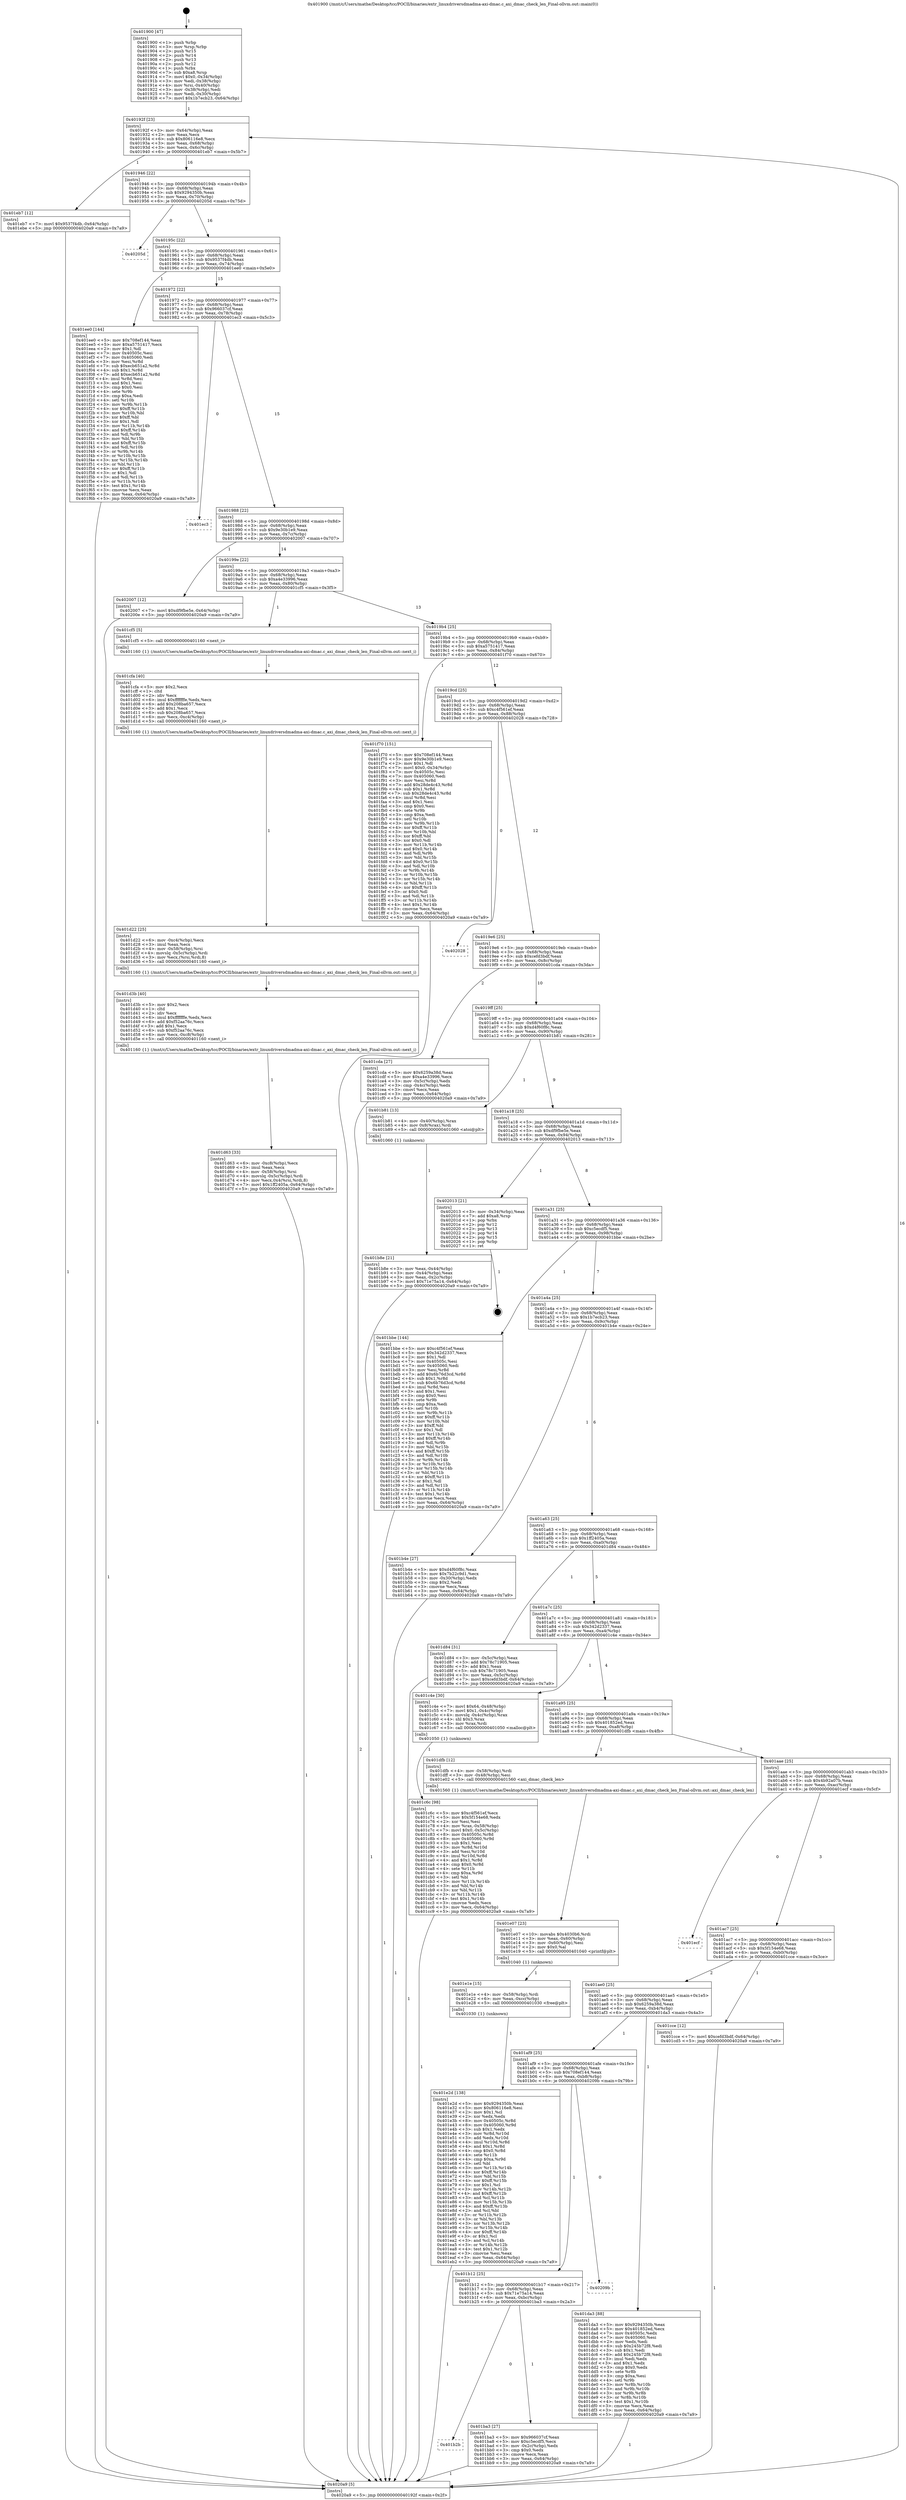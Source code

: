 digraph "0x401900" {
  label = "0x401900 (/mnt/c/Users/mathe/Desktop/tcc/POCII/binaries/extr_linuxdriversdmadma-axi-dmac.c_axi_dmac_check_len_Final-ollvm.out::main(0))"
  labelloc = "t"
  node[shape=record]

  Entry [label="",width=0.3,height=0.3,shape=circle,fillcolor=black,style=filled]
  "0x40192f" [label="{
     0x40192f [23]\l
     | [instrs]\l
     &nbsp;&nbsp;0x40192f \<+3\>: mov -0x64(%rbp),%eax\l
     &nbsp;&nbsp;0x401932 \<+2\>: mov %eax,%ecx\l
     &nbsp;&nbsp;0x401934 \<+6\>: sub $0x806116e8,%ecx\l
     &nbsp;&nbsp;0x40193a \<+3\>: mov %eax,-0x68(%rbp)\l
     &nbsp;&nbsp;0x40193d \<+3\>: mov %ecx,-0x6c(%rbp)\l
     &nbsp;&nbsp;0x401940 \<+6\>: je 0000000000401eb7 \<main+0x5b7\>\l
  }"]
  "0x401eb7" [label="{
     0x401eb7 [12]\l
     | [instrs]\l
     &nbsp;&nbsp;0x401eb7 \<+7\>: movl $0x9537f4db,-0x64(%rbp)\l
     &nbsp;&nbsp;0x401ebe \<+5\>: jmp 00000000004020a9 \<main+0x7a9\>\l
  }"]
  "0x401946" [label="{
     0x401946 [22]\l
     | [instrs]\l
     &nbsp;&nbsp;0x401946 \<+5\>: jmp 000000000040194b \<main+0x4b\>\l
     &nbsp;&nbsp;0x40194b \<+3\>: mov -0x68(%rbp),%eax\l
     &nbsp;&nbsp;0x40194e \<+5\>: sub $0x9294350b,%eax\l
     &nbsp;&nbsp;0x401953 \<+3\>: mov %eax,-0x70(%rbp)\l
     &nbsp;&nbsp;0x401956 \<+6\>: je 000000000040205d \<main+0x75d\>\l
  }"]
  Exit [label="",width=0.3,height=0.3,shape=circle,fillcolor=black,style=filled,peripheries=2]
  "0x40205d" [label="{
     0x40205d\l
  }", style=dashed]
  "0x40195c" [label="{
     0x40195c [22]\l
     | [instrs]\l
     &nbsp;&nbsp;0x40195c \<+5\>: jmp 0000000000401961 \<main+0x61\>\l
     &nbsp;&nbsp;0x401961 \<+3\>: mov -0x68(%rbp),%eax\l
     &nbsp;&nbsp;0x401964 \<+5\>: sub $0x9537f4db,%eax\l
     &nbsp;&nbsp;0x401969 \<+3\>: mov %eax,-0x74(%rbp)\l
     &nbsp;&nbsp;0x40196c \<+6\>: je 0000000000401ee0 \<main+0x5e0\>\l
  }"]
  "0x401e2d" [label="{
     0x401e2d [138]\l
     | [instrs]\l
     &nbsp;&nbsp;0x401e2d \<+5\>: mov $0x9294350b,%eax\l
     &nbsp;&nbsp;0x401e32 \<+5\>: mov $0x806116e8,%esi\l
     &nbsp;&nbsp;0x401e37 \<+2\>: mov $0x1,%cl\l
     &nbsp;&nbsp;0x401e39 \<+2\>: xor %edx,%edx\l
     &nbsp;&nbsp;0x401e3b \<+8\>: mov 0x40505c,%r8d\l
     &nbsp;&nbsp;0x401e43 \<+8\>: mov 0x405060,%r9d\l
     &nbsp;&nbsp;0x401e4b \<+3\>: sub $0x1,%edx\l
     &nbsp;&nbsp;0x401e4e \<+3\>: mov %r8d,%r10d\l
     &nbsp;&nbsp;0x401e51 \<+3\>: add %edx,%r10d\l
     &nbsp;&nbsp;0x401e54 \<+4\>: imul %r10d,%r8d\l
     &nbsp;&nbsp;0x401e58 \<+4\>: and $0x1,%r8d\l
     &nbsp;&nbsp;0x401e5c \<+4\>: cmp $0x0,%r8d\l
     &nbsp;&nbsp;0x401e60 \<+4\>: sete %r11b\l
     &nbsp;&nbsp;0x401e64 \<+4\>: cmp $0xa,%r9d\l
     &nbsp;&nbsp;0x401e68 \<+3\>: setl %bl\l
     &nbsp;&nbsp;0x401e6b \<+3\>: mov %r11b,%r14b\l
     &nbsp;&nbsp;0x401e6e \<+4\>: xor $0xff,%r14b\l
     &nbsp;&nbsp;0x401e72 \<+3\>: mov %bl,%r15b\l
     &nbsp;&nbsp;0x401e75 \<+4\>: xor $0xff,%r15b\l
     &nbsp;&nbsp;0x401e79 \<+3\>: xor $0x1,%cl\l
     &nbsp;&nbsp;0x401e7c \<+3\>: mov %r14b,%r12b\l
     &nbsp;&nbsp;0x401e7f \<+4\>: and $0xff,%r12b\l
     &nbsp;&nbsp;0x401e83 \<+3\>: and %cl,%r11b\l
     &nbsp;&nbsp;0x401e86 \<+3\>: mov %r15b,%r13b\l
     &nbsp;&nbsp;0x401e89 \<+4\>: and $0xff,%r13b\l
     &nbsp;&nbsp;0x401e8d \<+2\>: and %cl,%bl\l
     &nbsp;&nbsp;0x401e8f \<+3\>: or %r11b,%r12b\l
     &nbsp;&nbsp;0x401e92 \<+3\>: or %bl,%r13b\l
     &nbsp;&nbsp;0x401e95 \<+3\>: xor %r13b,%r12b\l
     &nbsp;&nbsp;0x401e98 \<+3\>: or %r15b,%r14b\l
     &nbsp;&nbsp;0x401e9b \<+4\>: xor $0xff,%r14b\l
     &nbsp;&nbsp;0x401e9f \<+3\>: or $0x1,%cl\l
     &nbsp;&nbsp;0x401ea2 \<+3\>: and %cl,%r14b\l
     &nbsp;&nbsp;0x401ea5 \<+3\>: or %r14b,%r12b\l
     &nbsp;&nbsp;0x401ea8 \<+4\>: test $0x1,%r12b\l
     &nbsp;&nbsp;0x401eac \<+3\>: cmovne %esi,%eax\l
     &nbsp;&nbsp;0x401eaf \<+3\>: mov %eax,-0x64(%rbp)\l
     &nbsp;&nbsp;0x401eb2 \<+5\>: jmp 00000000004020a9 \<main+0x7a9\>\l
  }"]
  "0x401ee0" [label="{
     0x401ee0 [144]\l
     | [instrs]\l
     &nbsp;&nbsp;0x401ee0 \<+5\>: mov $0x708ef144,%eax\l
     &nbsp;&nbsp;0x401ee5 \<+5\>: mov $0xa5751417,%ecx\l
     &nbsp;&nbsp;0x401eea \<+2\>: mov $0x1,%dl\l
     &nbsp;&nbsp;0x401eec \<+7\>: mov 0x40505c,%esi\l
     &nbsp;&nbsp;0x401ef3 \<+7\>: mov 0x405060,%edi\l
     &nbsp;&nbsp;0x401efa \<+3\>: mov %esi,%r8d\l
     &nbsp;&nbsp;0x401efd \<+7\>: sub $0xecb651a2,%r8d\l
     &nbsp;&nbsp;0x401f04 \<+4\>: sub $0x1,%r8d\l
     &nbsp;&nbsp;0x401f08 \<+7\>: add $0xecb651a2,%r8d\l
     &nbsp;&nbsp;0x401f0f \<+4\>: imul %r8d,%esi\l
     &nbsp;&nbsp;0x401f13 \<+3\>: and $0x1,%esi\l
     &nbsp;&nbsp;0x401f16 \<+3\>: cmp $0x0,%esi\l
     &nbsp;&nbsp;0x401f19 \<+4\>: sete %r9b\l
     &nbsp;&nbsp;0x401f1d \<+3\>: cmp $0xa,%edi\l
     &nbsp;&nbsp;0x401f20 \<+4\>: setl %r10b\l
     &nbsp;&nbsp;0x401f24 \<+3\>: mov %r9b,%r11b\l
     &nbsp;&nbsp;0x401f27 \<+4\>: xor $0xff,%r11b\l
     &nbsp;&nbsp;0x401f2b \<+3\>: mov %r10b,%bl\l
     &nbsp;&nbsp;0x401f2e \<+3\>: xor $0xff,%bl\l
     &nbsp;&nbsp;0x401f31 \<+3\>: xor $0x1,%dl\l
     &nbsp;&nbsp;0x401f34 \<+3\>: mov %r11b,%r14b\l
     &nbsp;&nbsp;0x401f37 \<+4\>: and $0xff,%r14b\l
     &nbsp;&nbsp;0x401f3b \<+3\>: and %dl,%r9b\l
     &nbsp;&nbsp;0x401f3e \<+3\>: mov %bl,%r15b\l
     &nbsp;&nbsp;0x401f41 \<+4\>: and $0xff,%r15b\l
     &nbsp;&nbsp;0x401f45 \<+3\>: and %dl,%r10b\l
     &nbsp;&nbsp;0x401f48 \<+3\>: or %r9b,%r14b\l
     &nbsp;&nbsp;0x401f4b \<+3\>: or %r10b,%r15b\l
     &nbsp;&nbsp;0x401f4e \<+3\>: xor %r15b,%r14b\l
     &nbsp;&nbsp;0x401f51 \<+3\>: or %bl,%r11b\l
     &nbsp;&nbsp;0x401f54 \<+4\>: xor $0xff,%r11b\l
     &nbsp;&nbsp;0x401f58 \<+3\>: or $0x1,%dl\l
     &nbsp;&nbsp;0x401f5b \<+3\>: and %dl,%r11b\l
     &nbsp;&nbsp;0x401f5e \<+3\>: or %r11b,%r14b\l
     &nbsp;&nbsp;0x401f61 \<+4\>: test $0x1,%r14b\l
     &nbsp;&nbsp;0x401f65 \<+3\>: cmovne %ecx,%eax\l
     &nbsp;&nbsp;0x401f68 \<+3\>: mov %eax,-0x64(%rbp)\l
     &nbsp;&nbsp;0x401f6b \<+5\>: jmp 00000000004020a9 \<main+0x7a9\>\l
  }"]
  "0x401972" [label="{
     0x401972 [22]\l
     | [instrs]\l
     &nbsp;&nbsp;0x401972 \<+5\>: jmp 0000000000401977 \<main+0x77\>\l
     &nbsp;&nbsp;0x401977 \<+3\>: mov -0x68(%rbp),%eax\l
     &nbsp;&nbsp;0x40197a \<+5\>: sub $0x966037cf,%eax\l
     &nbsp;&nbsp;0x40197f \<+3\>: mov %eax,-0x78(%rbp)\l
     &nbsp;&nbsp;0x401982 \<+6\>: je 0000000000401ec3 \<main+0x5c3\>\l
  }"]
  "0x401e1e" [label="{
     0x401e1e [15]\l
     | [instrs]\l
     &nbsp;&nbsp;0x401e1e \<+4\>: mov -0x58(%rbp),%rdi\l
     &nbsp;&nbsp;0x401e22 \<+6\>: mov %eax,-0xcc(%rbp)\l
     &nbsp;&nbsp;0x401e28 \<+5\>: call 0000000000401030 \<free@plt\>\l
     | [calls]\l
     &nbsp;&nbsp;0x401030 \{1\} (unknown)\l
  }"]
  "0x401ec3" [label="{
     0x401ec3\l
  }", style=dashed]
  "0x401988" [label="{
     0x401988 [22]\l
     | [instrs]\l
     &nbsp;&nbsp;0x401988 \<+5\>: jmp 000000000040198d \<main+0x8d\>\l
     &nbsp;&nbsp;0x40198d \<+3\>: mov -0x68(%rbp),%eax\l
     &nbsp;&nbsp;0x401990 \<+5\>: sub $0x9e30b1e9,%eax\l
     &nbsp;&nbsp;0x401995 \<+3\>: mov %eax,-0x7c(%rbp)\l
     &nbsp;&nbsp;0x401998 \<+6\>: je 0000000000402007 \<main+0x707\>\l
  }"]
  "0x401e07" [label="{
     0x401e07 [23]\l
     | [instrs]\l
     &nbsp;&nbsp;0x401e07 \<+10\>: movabs $0x4030b6,%rdi\l
     &nbsp;&nbsp;0x401e11 \<+3\>: mov %eax,-0x60(%rbp)\l
     &nbsp;&nbsp;0x401e14 \<+3\>: mov -0x60(%rbp),%esi\l
     &nbsp;&nbsp;0x401e17 \<+2\>: mov $0x0,%al\l
     &nbsp;&nbsp;0x401e19 \<+5\>: call 0000000000401040 \<printf@plt\>\l
     | [calls]\l
     &nbsp;&nbsp;0x401040 \{1\} (unknown)\l
  }"]
  "0x402007" [label="{
     0x402007 [12]\l
     | [instrs]\l
     &nbsp;&nbsp;0x402007 \<+7\>: movl $0xdf9fbe5e,-0x64(%rbp)\l
     &nbsp;&nbsp;0x40200e \<+5\>: jmp 00000000004020a9 \<main+0x7a9\>\l
  }"]
  "0x40199e" [label="{
     0x40199e [22]\l
     | [instrs]\l
     &nbsp;&nbsp;0x40199e \<+5\>: jmp 00000000004019a3 \<main+0xa3\>\l
     &nbsp;&nbsp;0x4019a3 \<+3\>: mov -0x68(%rbp),%eax\l
     &nbsp;&nbsp;0x4019a6 \<+5\>: sub $0xa4e33996,%eax\l
     &nbsp;&nbsp;0x4019ab \<+3\>: mov %eax,-0x80(%rbp)\l
     &nbsp;&nbsp;0x4019ae \<+6\>: je 0000000000401cf5 \<main+0x3f5\>\l
  }"]
  "0x401d63" [label="{
     0x401d63 [33]\l
     | [instrs]\l
     &nbsp;&nbsp;0x401d63 \<+6\>: mov -0xc8(%rbp),%ecx\l
     &nbsp;&nbsp;0x401d69 \<+3\>: imul %eax,%ecx\l
     &nbsp;&nbsp;0x401d6c \<+4\>: mov -0x58(%rbp),%rsi\l
     &nbsp;&nbsp;0x401d70 \<+4\>: movslq -0x5c(%rbp),%rdi\l
     &nbsp;&nbsp;0x401d74 \<+4\>: mov %ecx,0x4(%rsi,%rdi,8)\l
     &nbsp;&nbsp;0x401d78 \<+7\>: movl $0x1ff2405a,-0x64(%rbp)\l
     &nbsp;&nbsp;0x401d7f \<+5\>: jmp 00000000004020a9 \<main+0x7a9\>\l
  }"]
  "0x401cf5" [label="{
     0x401cf5 [5]\l
     | [instrs]\l
     &nbsp;&nbsp;0x401cf5 \<+5\>: call 0000000000401160 \<next_i\>\l
     | [calls]\l
     &nbsp;&nbsp;0x401160 \{1\} (/mnt/c/Users/mathe/Desktop/tcc/POCII/binaries/extr_linuxdriversdmadma-axi-dmac.c_axi_dmac_check_len_Final-ollvm.out::next_i)\l
  }"]
  "0x4019b4" [label="{
     0x4019b4 [25]\l
     | [instrs]\l
     &nbsp;&nbsp;0x4019b4 \<+5\>: jmp 00000000004019b9 \<main+0xb9\>\l
     &nbsp;&nbsp;0x4019b9 \<+3\>: mov -0x68(%rbp),%eax\l
     &nbsp;&nbsp;0x4019bc \<+5\>: sub $0xa5751417,%eax\l
     &nbsp;&nbsp;0x4019c1 \<+6\>: mov %eax,-0x84(%rbp)\l
     &nbsp;&nbsp;0x4019c7 \<+6\>: je 0000000000401f70 \<main+0x670\>\l
  }"]
  "0x401d3b" [label="{
     0x401d3b [40]\l
     | [instrs]\l
     &nbsp;&nbsp;0x401d3b \<+5\>: mov $0x2,%ecx\l
     &nbsp;&nbsp;0x401d40 \<+1\>: cltd\l
     &nbsp;&nbsp;0x401d41 \<+2\>: idiv %ecx\l
     &nbsp;&nbsp;0x401d43 \<+6\>: imul $0xfffffffe,%edx,%ecx\l
     &nbsp;&nbsp;0x401d49 \<+6\>: add $0xf52aa76c,%ecx\l
     &nbsp;&nbsp;0x401d4f \<+3\>: add $0x1,%ecx\l
     &nbsp;&nbsp;0x401d52 \<+6\>: sub $0xf52aa76c,%ecx\l
     &nbsp;&nbsp;0x401d58 \<+6\>: mov %ecx,-0xc8(%rbp)\l
     &nbsp;&nbsp;0x401d5e \<+5\>: call 0000000000401160 \<next_i\>\l
     | [calls]\l
     &nbsp;&nbsp;0x401160 \{1\} (/mnt/c/Users/mathe/Desktop/tcc/POCII/binaries/extr_linuxdriversdmadma-axi-dmac.c_axi_dmac_check_len_Final-ollvm.out::next_i)\l
  }"]
  "0x401f70" [label="{
     0x401f70 [151]\l
     | [instrs]\l
     &nbsp;&nbsp;0x401f70 \<+5\>: mov $0x708ef144,%eax\l
     &nbsp;&nbsp;0x401f75 \<+5\>: mov $0x9e30b1e9,%ecx\l
     &nbsp;&nbsp;0x401f7a \<+2\>: mov $0x1,%dl\l
     &nbsp;&nbsp;0x401f7c \<+7\>: movl $0x0,-0x34(%rbp)\l
     &nbsp;&nbsp;0x401f83 \<+7\>: mov 0x40505c,%esi\l
     &nbsp;&nbsp;0x401f8a \<+7\>: mov 0x405060,%edi\l
     &nbsp;&nbsp;0x401f91 \<+3\>: mov %esi,%r8d\l
     &nbsp;&nbsp;0x401f94 \<+7\>: add $0x28de4c43,%r8d\l
     &nbsp;&nbsp;0x401f9b \<+4\>: sub $0x1,%r8d\l
     &nbsp;&nbsp;0x401f9f \<+7\>: sub $0x28de4c43,%r8d\l
     &nbsp;&nbsp;0x401fa6 \<+4\>: imul %r8d,%esi\l
     &nbsp;&nbsp;0x401faa \<+3\>: and $0x1,%esi\l
     &nbsp;&nbsp;0x401fad \<+3\>: cmp $0x0,%esi\l
     &nbsp;&nbsp;0x401fb0 \<+4\>: sete %r9b\l
     &nbsp;&nbsp;0x401fb4 \<+3\>: cmp $0xa,%edi\l
     &nbsp;&nbsp;0x401fb7 \<+4\>: setl %r10b\l
     &nbsp;&nbsp;0x401fbb \<+3\>: mov %r9b,%r11b\l
     &nbsp;&nbsp;0x401fbe \<+4\>: xor $0xff,%r11b\l
     &nbsp;&nbsp;0x401fc2 \<+3\>: mov %r10b,%bl\l
     &nbsp;&nbsp;0x401fc5 \<+3\>: xor $0xff,%bl\l
     &nbsp;&nbsp;0x401fc8 \<+3\>: xor $0x0,%dl\l
     &nbsp;&nbsp;0x401fcb \<+3\>: mov %r11b,%r14b\l
     &nbsp;&nbsp;0x401fce \<+4\>: and $0x0,%r14b\l
     &nbsp;&nbsp;0x401fd2 \<+3\>: and %dl,%r9b\l
     &nbsp;&nbsp;0x401fd5 \<+3\>: mov %bl,%r15b\l
     &nbsp;&nbsp;0x401fd8 \<+4\>: and $0x0,%r15b\l
     &nbsp;&nbsp;0x401fdc \<+3\>: and %dl,%r10b\l
     &nbsp;&nbsp;0x401fdf \<+3\>: or %r9b,%r14b\l
     &nbsp;&nbsp;0x401fe2 \<+3\>: or %r10b,%r15b\l
     &nbsp;&nbsp;0x401fe5 \<+3\>: xor %r15b,%r14b\l
     &nbsp;&nbsp;0x401fe8 \<+3\>: or %bl,%r11b\l
     &nbsp;&nbsp;0x401feb \<+4\>: xor $0xff,%r11b\l
     &nbsp;&nbsp;0x401fef \<+3\>: or $0x0,%dl\l
     &nbsp;&nbsp;0x401ff2 \<+3\>: and %dl,%r11b\l
     &nbsp;&nbsp;0x401ff5 \<+3\>: or %r11b,%r14b\l
     &nbsp;&nbsp;0x401ff8 \<+4\>: test $0x1,%r14b\l
     &nbsp;&nbsp;0x401ffc \<+3\>: cmovne %ecx,%eax\l
     &nbsp;&nbsp;0x401fff \<+3\>: mov %eax,-0x64(%rbp)\l
     &nbsp;&nbsp;0x402002 \<+5\>: jmp 00000000004020a9 \<main+0x7a9\>\l
  }"]
  "0x4019cd" [label="{
     0x4019cd [25]\l
     | [instrs]\l
     &nbsp;&nbsp;0x4019cd \<+5\>: jmp 00000000004019d2 \<main+0xd2\>\l
     &nbsp;&nbsp;0x4019d2 \<+3\>: mov -0x68(%rbp),%eax\l
     &nbsp;&nbsp;0x4019d5 \<+5\>: sub $0xc4f561ef,%eax\l
     &nbsp;&nbsp;0x4019da \<+6\>: mov %eax,-0x88(%rbp)\l
     &nbsp;&nbsp;0x4019e0 \<+6\>: je 0000000000402028 \<main+0x728\>\l
  }"]
  "0x401d22" [label="{
     0x401d22 [25]\l
     | [instrs]\l
     &nbsp;&nbsp;0x401d22 \<+6\>: mov -0xc4(%rbp),%ecx\l
     &nbsp;&nbsp;0x401d28 \<+3\>: imul %eax,%ecx\l
     &nbsp;&nbsp;0x401d2b \<+4\>: mov -0x58(%rbp),%rsi\l
     &nbsp;&nbsp;0x401d2f \<+4\>: movslq -0x5c(%rbp),%rdi\l
     &nbsp;&nbsp;0x401d33 \<+3\>: mov %ecx,(%rsi,%rdi,8)\l
     &nbsp;&nbsp;0x401d36 \<+5\>: call 0000000000401160 \<next_i\>\l
     | [calls]\l
     &nbsp;&nbsp;0x401160 \{1\} (/mnt/c/Users/mathe/Desktop/tcc/POCII/binaries/extr_linuxdriversdmadma-axi-dmac.c_axi_dmac_check_len_Final-ollvm.out::next_i)\l
  }"]
  "0x402028" [label="{
     0x402028\l
  }", style=dashed]
  "0x4019e6" [label="{
     0x4019e6 [25]\l
     | [instrs]\l
     &nbsp;&nbsp;0x4019e6 \<+5\>: jmp 00000000004019eb \<main+0xeb\>\l
     &nbsp;&nbsp;0x4019eb \<+3\>: mov -0x68(%rbp),%eax\l
     &nbsp;&nbsp;0x4019ee \<+5\>: sub $0xcefd3bdf,%eax\l
     &nbsp;&nbsp;0x4019f3 \<+6\>: mov %eax,-0x8c(%rbp)\l
     &nbsp;&nbsp;0x4019f9 \<+6\>: je 0000000000401cda \<main+0x3da\>\l
  }"]
  "0x401cfa" [label="{
     0x401cfa [40]\l
     | [instrs]\l
     &nbsp;&nbsp;0x401cfa \<+5\>: mov $0x2,%ecx\l
     &nbsp;&nbsp;0x401cff \<+1\>: cltd\l
     &nbsp;&nbsp;0x401d00 \<+2\>: idiv %ecx\l
     &nbsp;&nbsp;0x401d02 \<+6\>: imul $0xfffffffe,%edx,%ecx\l
     &nbsp;&nbsp;0x401d08 \<+6\>: add $0x208ba657,%ecx\l
     &nbsp;&nbsp;0x401d0e \<+3\>: add $0x1,%ecx\l
     &nbsp;&nbsp;0x401d11 \<+6\>: sub $0x208ba657,%ecx\l
     &nbsp;&nbsp;0x401d17 \<+6\>: mov %ecx,-0xc4(%rbp)\l
     &nbsp;&nbsp;0x401d1d \<+5\>: call 0000000000401160 \<next_i\>\l
     | [calls]\l
     &nbsp;&nbsp;0x401160 \{1\} (/mnt/c/Users/mathe/Desktop/tcc/POCII/binaries/extr_linuxdriversdmadma-axi-dmac.c_axi_dmac_check_len_Final-ollvm.out::next_i)\l
  }"]
  "0x401cda" [label="{
     0x401cda [27]\l
     | [instrs]\l
     &nbsp;&nbsp;0x401cda \<+5\>: mov $0x6259a38d,%eax\l
     &nbsp;&nbsp;0x401cdf \<+5\>: mov $0xa4e33996,%ecx\l
     &nbsp;&nbsp;0x401ce4 \<+3\>: mov -0x5c(%rbp),%edx\l
     &nbsp;&nbsp;0x401ce7 \<+3\>: cmp -0x4c(%rbp),%edx\l
     &nbsp;&nbsp;0x401cea \<+3\>: cmovl %ecx,%eax\l
     &nbsp;&nbsp;0x401ced \<+3\>: mov %eax,-0x64(%rbp)\l
     &nbsp;&nbsp;0x401cf0 \<+5\>: jmp 00000000004020a9 \<main+0x7a9\>\l
  }"]
  "0x4019ff" [label="{
     0x4019ff [25]\l
     | [instrs]\l
     &nbsp;&nbsp;0x4019ff \<+5\>: jmp 0000000000401a04 \<main+0x104\>\l
     &nbsp;&nbsp;0x401a04 \<+3\>: mov -0x68(%rbp),%eax\l
     &nbsp;&nbsp;0x401a07 \<+5\>: sub $0xd4f60f8c,%eax\l
     &nbsp;&nbsp;0x401a0c \<+6\>: mov %eax,-0x90(%rbp)\l
     &nbsp;&nbsp;0x401a12 \<+6\>: je 0000000000401b81 \<main+0x281\>\l
  }"]
  "0x401c6c" [label="{
     0x401c6c [98]\l
     | [instrs]\l
     &nbsp;&nbsp;0x401c6c \<+5\>: mov $0xc4f561ef,%ecx\l
     &nbsp;&nbsp;0x401c71 \<+5\>: mov $0x5f154e68,%edx\l
     &nbsp;&nbsp;0x401c76 \<+2\>: xor %esi,%esi\l
     &nbsp;&nbsp;0x401c78 \<+4\>: mov %rax,-0x58(%rbp)\l
     &nbsp;&nbsp;0x401c7c \<+7\>: movl $0x0,-0x5c(%rbp)\l
     &nbsp;&nbsp;0x401c83 \<+8\>: mov 0x40505c,%r8d\l
     &nbsp;&nbsp;0x401c8b \<+8\>: mov 0x405060,%r9d\l
     &nbsp;&nbsp;0x401c93 \<+3\>: sub $0x1,%esi\l
     &nbsp;&nbsp;0x401c96 \<+3\>: mov %r8d,%r10d\l
     &nbsp;&nbsp;0x401c99 \<+3\>: add %esi,%r10d\l
     &nbsp;&nbsp;0x401c9c \<+4\>: imul %r10d,%r8d\l
     &nbsp;&nbsp;0x401ca0 \<+4\>: and $0x1,%r8d\l
     &nbsp;&nbsp;0x401ca4 \<+4\>: cmp $0x0,%r8d\l
     &nbsp;&nbsp;0x401ca8 \<+4\>: sete %r11b\l
     &nbsp;&nbsp;0x401cac \<+4\>: cmp $0xa,%r9d\l
     &nbsp;&nbsp;0x401cb0 \<+3\>: setl %bl\l
     &nbsp;&nbsp;0x401cb3 \<+3\>: mov %r11b,%r14b\l
     &nbsp;&nbsp;0x401cb6 \<+3\>: and %bl,%r14b\l
     &nbsp;&nbsp;0x401cb9 \<+3\>: xor %bl,%r11b\l
     &nbsp;&nbsp;0x401cbc \<+3\>: or %r11b,%r14b\l
     &nbsp;&nbsp;0x401cbf \<+4\>: test $0x1,%r14b\l
     &nbsp;&nbsp;0x401cc3 \<+3\>: cmovne %edx,%ecx\l
     &nbsp;&nbsp;0x401cc6 \<+3\>: mov %ecx,-0x64(%rbp)\l
     &nbsp;&nbsp;0x401cc9 \<+5\>: jmp 00000000004020a9 \<main+0x7a9\>\l
  }"]
  "0x401b81" [label="{
     0x401b81 [13]\l
     | [instrs]\l
     &nbsp;&nbsp;0x401b81 \<+4\>: mov -0x40(%rbp),%rax\l
     &nbsp;&nbsp;0x401b85 \<+4\>: mov 0x8(%rax),%rdi\l
     &nbsp;&nbsp;0x401b89 \<+5\>: call 0000000000401060 \<atoi@plt\>\l
     | [calls]\l
     &nbsp;&nbsp;0x401060 \{1\} (unknown)\l
  }"]
  "0x401a18" [label="{
     0x401a18 [25]\l
     | [instrs]\l
     &nbsp;&nbsp;0x401a18 \<+5\>: jmp 0000000000401a1d \<main+0x11d\>\l
     &nbsp;&nbsp;0x401a1d \<+3\>: mov -0x68(%rbp),%eax\l
     &nbsp;&nbsp;0x401a20 \<+5\>: sub $0xdf9fbe5e,%eax\l
     &nbsp;&nbsp;0x401a25 \<+6\>: mov %eax,-0x94(%rbp)\l
     &nbsp;&nbsp;0x401a2b \<+6\>: je 0000000000402013 \<main+0x713\>\l
  }"]
  "0x401b2b" [label="{
     0x401b2b\l
  }", style=dashed]
  "0x402013" [label="{
     0x402013 [21]\l
     | [instrs]\l
     &nbsp;&nbsp;0x402013 \<+3\>: mov -0x34(%rbp),%eax\l
     &nbsp;&nbsp;0x402016 \<+7\>: add $0xa8,%rsp\l
     &nbsp;&nbsp;0x40201d \<+1\>: pop %rbx\l
     &nbsp;&nbsp;0x40201e \<+2\>: pop %r12\l
     &nbsp;&nbsp;0x402020 \<+2\>: pop %r13\l
     &nbsp;&nbsp;0x402022 \<+2\>: pop %r14\l
     &nbsp;&nbsp;0x402024 \<+2\>: pop %r15\l
     &nbsp;&nbsp;0x402026 \<+1\>: pop %rbp\l
     &nbsp;&nbsp;0x402027 \<+1\>: ret\l
  }"]
  "0x401a31" [label="{
     0x401a31 [25]\l
     | [instrs]\l
     &nbsp;&nbsp;0x401a31 \<+5\>: jmp 0000000000401a36 \<main+0x136\>\l
     &nbsp;&nbsp;0x401a36 \<+3\>: mov -0x68(%rbp),%eax\l
     &nbsp;&nbsp;0x401a39 \<+5\>: sub $0xc5ecdf5,%eax\l
     &nbsp;&nbsp;0x401a3e \<+6\>: mov %eax,-0x98(%rbp)\l
     &nbsp;&nbsp;0x401a44 \<+6\>: je 0000000000401bbe \<main+0x2be\>\l
  }"]
  "0x401ba3" [label="{
     0x401ba3 [27]\l
     | [instrs]\l
     &nbsp;&nbsp;0x401ba3 \<+5\>: mov $0x966037cf,%eax\l
     &nbsp;&nbsp;0x401ba8 \<+5\>: mov $0xc5ecdf5,%ecx\l
     &nbsp;&nbsp;0x401bad \<+3\>: mov -0x2c(%rbp),%edx\l
     &nbsp;&nbsp;0x401bb0 \<+3\>: cmp $0x0,%edx\l
     &nbsp;&nbsp;0x401bb3 \<+3\>: cmove %ecx,%eax\l
     &nbsp;&nbsp;0x401bb6 \<+3\>: mov %eax,-0x64(%rbp)\l
     &nbsp;&nbsp;0x401bb9 \<+5\>: jmp 00000000004020a9 \<main+0x7a9\>\l
  }"]
  "0x401bbe" [label="{
     0x401bbe [144]\l
     | [instrs]\l
     &nbsp;&nbsp;0x401bbe \<+5\>: mov $0xc4f561ef,%eax\l
     &nbsp;&nbsp;0x401bc3 \<+5\>: mov $0x342d2337,%ecx\l
     &nbsp;&nbsp;0x401bc8 \<+2\>: mov $0x1,%dl\l
     &nbsp;&nbsp;0x401bca \<+7\>: mov 0x40505c,%esi\l
     &nbsp;&nbsp;0x401bd1 \<+7\>: mov 0x405060,%edi\l
     &nbsp;&nbsp;0x401bd8 \<+3\>: mov %esi,%r8d\l
     &nbsp;&nbsp;0x401bdb \<+7\>: add $0x6b76d3cd,%r8d\l
     &nbsp;&nbsp;0x401be2 \<+4\>: sub $0x1,%r8d\l
     &nbsp;&nbsp;0x401be6 \<+7\>: sub $0x6b76d3cd,%r8d\l
     &nbsp;&nbsp;0x401bed \<+4\>: imul %r8d,%esi\l
     &nbsp;&nbsp;0x401bf1 \<+3\>: and $0x1,%esi\l
     &nbsp;&nbsp;0x401bf4 \<+3\>: cmp $0x0,%esi\l
     &nbsp;&nbsp;0x401bf7 \<+4\>: sete %r9b\l
     &nbsp;&nbsp;0x401bfb \<+3\>: cmp $0xa,%edi\l
     &nbsp;&nbsp;0x401bfe \<+4\>: setl %r10b\l
     &nbsp;&nbsp;0x401c02 \<+3\>: mov %r9b,%r11b\l
     &nbsp;&nbsp;0x401c05 \<+4\>: xor $0xff,%r11b\l
     &nbsp;&nbsp;0x401c09 \<+3\>: mov %r10b,%bl\l
     &nbsp;&nbsp;0x401c0c \<+3\>: xor $0xff,%bl\l
     &nbsp;&nbsp;0x401c0f \<+3\>: xor $0x1,%dl\l
     &nbsp;&nbsp;0x401c12 \<+3\>: mov %r11b,%r14b\l
     &nbsp;&nbsp;0x401c15 \<+4\>: and $0xff,%r14b\l
     &nbsp;&nbsp;0x401c19 \<+3\>: and %dl,%r9b\l
     &nbsp;&nbsp;0x401c1c \<+3\>: mov %bl,%r15b\l
     &nbsp;&nbsp;0x401c1f \<+4\>: and $0xff,%r15b\l
     &nbsp;&nbsp;0x401c23 \<+3\>: and %dl,%r10b\l
     &nbsp;&nbsp;0x401c26 \<+3\>: or %r9b,%r14b\l
     &nbsp;&nbsp;0x401c29 \<+3\>: or %r10b,%r15b\l
     &nbsp;&nbsp;0x401c2c \<+3\>: xor %r15b,%r14b\l
     &nbsp;&nbsp;0x401c2f \<+3\>: or %bl,%r11b\l
     &nbsp;&nbsp;0x401c32 \<+4\>: xor $0xff,%r11b\l
     &nbsp;&nbsp;0x401c36 \<+3\>: or $0x1,%dl\l
     &nbsp;&nbsp;0x401c39 \<+3\>: and %dl,%r11b\l
     &nbsp;&nbsp;0x401c3c \<+3\>: or %r11b,%r14b\l
     &nbsp;&nbsp;0x401c3f \<+4\>: test $0x1,%r14b\l
     &nbsp;&nbsp;0x401c43 \<+3\>: cmovne %ecx,%eax\l
     &nbsp;&nbsp;0x401c46 \<+3\>: mov %eax,-0x64(%rbp)\l
     &nbsp;&nbsp;0x401c49 \<+5\>: jmp 00000000004020a9 \<main+0x7a9\>\l
  }"]
  "0x401a4a" [label="{
     0x401a4a [25]\l
     | [instrs]\l
     &nbsp;&nbsp;0x401a4a \<+5\>: jmp 0000000000401a4f \<main+0x14f\>\l
     &nbsp;&nbsp;0x401a4f \<+3\>: mov -0x68(%rbp),%eax\l
     &nbsp;&nbsp;0x401a52 \<+5\>: sub $0x1b7ecb23,%eax\l
     &nbsp;&nbsp;0x401a57 \<+6\>: mov %eax,-0x9c(%rbp)\l
     &nbsp;&nbsp;0x401a5d \<+6\>: je 0000000000401b4e \<main+0x24e\>\l
  }"]
  "0x401b12" [label="{
     0x401b12 [25]\l
     | [instrs]\l
     &nbsp;&nbsp;0x401b12 \<+5\>: jmp 0000000000401b17 \<main+0x217\>\l
     &nbsp;&nbsp;0x401b17 \<+3\>: mov -0x68(%rbp),%eax\l
     &nbsp;&nbsp;0x401b1a \<+5\>: sub $0x71e75a14,%eax\l
     &nbsp;&nbsp;0x401b1f \<+6\>: mov %eax,-0xbc(%rbp)\l
     &nbsp;&nbsp;0x401b25 \<+6\>: je 0000000000401ba3 \<main+0x2a3\>\l
  }"]
  "0x401b4e" [label="{
     0x401b4e [27]\l
     | [instrs]\l
     &nbsp;&nbsp;0x401b4e \<+5\>: mov $0xd4f60f8c,%eax\l
     &nbsp;&nbsp;0x401b53 \<+5\>: mov $0x7b22c9d1,%ecx\l
     &nbsp;&nbsp;0x401b58 \<+3\>: mov -0x30(%rbp),%edx\l
     &nbsp;&nbsp;0x401b5b \<+3\>: cmp $0x2,%edx\l
     &nbsp;&nbsp;0x401b5e \<+3\>: cmovne %ecx,%eax\l
     &nbsp;&nbsp;0x401b61 \<+3\>: mov %eax,-0x64(%rbp)\l
     &nbsp;&nbsp;0x401b64 \<+5\>: jmp 00000000004020a9 \<main+0x7a9\>\l
  }"]
  "0x401a63" [label="{
     0x401a63 [25]\l
     | [instrs]\l
     &nbsp;&nbsp;0x401a63 \<+5\>: jmp 0000000000401a68 \<main+0x168\>\l
     &nbsp;&nbsp;0x401a68 \<+3\>: mov -0x68(%rbp),%eax\l
     &nbsp;&nbsp;0x401a6b \<+5\>: sub $0x1ff2405a,%eax\l
     &nbsp;&nbsp;0x401a70 \<+6\>: mov %eax,-0xa0(%rbp)\l
     &nbsp;&nbsp;0x401a76 \<+6\>: je 0000000000401d84 \<main+0x484\>\l
  }"]
  "0x4020a9" [label="{
     0x4020a9 [5]\l
     | [instrs]\l
     &nbsp;&nbsp;0x4020a9 \<+5\>: jmp 000000000040192f \<main+0x2f\>\l
  }"]
  "0x401900" [label="{
     0x401900 [47]\l
     | [instrs]\l
     &nbsp;&nbsp;0x401900 \<+1\>: push %rbp\l
     &nbsp;&nbsp;0x401901 \<+3\>: mov %rsp,%rbp\l
     &nbsp;&nbsp;0x401904 \<+2\>: push %r15\l
     &nbsp;&nbsp;0x401906 \<+2\>: push %r14\l
     &nbsp;&nbsp;0x401908 \<+2\>: push %r13\l
     &nbsp;&nbsp;0x40190a \<+2\>: push %r12\l
     &nbsp;&nbsp;0x40190c \<+1\>: push %rbx\l
     &nbsp;&nbsp;0x40190d \<+7\>: sub $0xa8,%rsp\l
     &nbsp;&nbsp;0x401914 \<+7\>: movl $0x0,-0x34(%rbp)\l
     &nbsp;&nbsp;0x40191b \<+3\>: mov %edi,-0x38(%rbp)\l
     &nbsp;&nbsp;0x40191e \<+4\>: mov %rsi,-0x40(%rbp)\l
     &nbsp;&nbsp;0x401922 \<+3\>: mov -0x38(%rbp),%edi\l
     &nbsp;&nbsp;0x401925 \<+3\>: mov %edi,-0x30(%rbp)\l
     &nbsp;&nbsp;0x401928 \<+7\>: movl $0x1b7ecb23,-0x64(%rbp)\l
  }"]
  "0x401b8e" [label="{
     0x401b8e [21]\l
     | [instrs]\l
     &nbsp;&nbsp;0x401b8e \<+3\>: mov %eax,-0x44(%rbp)\l
     &nbsp;&nbsp;0x401b91 \<+3\>: mov -0x44(%rbp),%eax\l
     &nbsp;&nbsp;0x401b94 \<+3\>: mov %eax,-0x2c(%rbp)\l
     &nbsp;&nbsp;0x401b97 \<+7\>: movl $0x71e75a14,-0x64(%rbp)\l
     &nbsp;&nbsp;0x401b9e \<+5\>: jmp 00000000004020a9 \<main+0x7a9\>\l
  }"]
  "0x40209b" [label="{
     0x40209b\l
  }", style=dashed]
  "0x401d84" [label="{
     0x401d84 [31]\l
     | [instrs]\l
     &nbsp;&nbsp;0x401d84 \<+3\>: mov -0x5c(%rbp),%eax\l
     &nbsp;&nbsp;0x401d87 \<+5\>: add $0x78c71905,%eax\l
     &nbsp;&nbsp;0x401d8c \<+3\>: add $0x1,%eax\l
     &nbsp;&nbsp;0x401d8f \<+5\>: sub $0x78c71905,%eax\l
     &nbsp;&nbsp;0x401d94 \<+3\>: mov %eax,-0x5c(%rbp)\l
     &nbsp;&nbsp;0x401d97 \<+7\>: movl $0xcefd3bdf,-0x64(%rbp)\l
     &nbsp;&nbsp;0x401d9e \<+5\>: jmp 00000000004020a9 \<main+0x7a9\>\l
  }"]
  "0x401a7c" [label="{
     0x401a7c [25]\l
     | [instrs]\l
     &nbsp;&nbsp;0x401a7c \<+5\>: jmp 0000000000401a81 \<main+0x181\>\l
     &nbsp;&nbsp;0x401a81 \<+3\>: mov -0x68(%rbp),%eax\l
     &nbsp;&nbsp;0x401a84 \<+5\>: sub $0x342d2337,%eax\l
     &nbsp;&nbsp;0x401a89 \<+6\>: mov %eax,-0xa4(%rbp)\l
     &nbsp;&nbsp;0x401a8f \<+6\>: je 0000000000401c4e \<main+0x34e\>\l
  }"]
  "0x401af9" [label="{
     0x401af9 [25]\l
     | [instrs]\l
     &nbsp;&nbsp;0x401af9 \<+5\>: jmp 0000000000401afe \<main+0x1fe\>\l
     &nbsp;&nbsp;0x401afe \<+3\>: mov -0x68(%rbp),%eax\l
     &nbsp;&nbsp;0x401b01 \<+5\>: sub $0x708ef144,%eax\l
     &nbsp;&nbsp;0x401b06 \<+6\>: mov %eax,-0xb8(%rbp)\l
     &nbsp;&nbsp;0x401b0c \<+6\>: je 000000000040209b \<main+0x79b\>\l
  }"]
  "0x401c4e" [label="{
     0x401c4e [30]\l
     | [instrs]\l
     &nbsp;&nbsp;0x401c4e \<+7\>: movl $0x64,-0x48(%rbp)\l
     &nbsp;&nbsp;0x401c55 \<+7\>: movl $0x1,-0x4c(%rbp)\l
     &nbsp;&nbsp;0x401c5c \<+4\>: movslq -0x4c(%rbp),%rax\l
     &nbsp;&nbsp;0x401c60 \<+4\>: shl $0x3,%rax\l
     &nbsp;&nbsp;0x401c64 \<+3\>: mov %rax,%rdi\l
     &nbsp;&nbsp;0x401c67 \<+5\>: call 0000000000401050 \<malloc@plt\>\l
     | [calls]\l
     &nbsp;&nbsp;0x401050 \{1\} (unknown)\l
  }"]
  "0x401a95" [label="{
     0x401a95 [25]\l
     | [instrs]\l
     &nbsp;&nbsp;0x401a95 \<+5\>: jmp 0000000000401a9a \<main+0x19a\>\l
     &nbsp;&nbsp;0x401a9a \<+3\>: mov -0x68(%rbp),%eax\l
     &nbsp;&nbsp;0x401a9d \<+5\>: sub $0x401852ed,%eax\l
     &nbsp;&nbsp;0x401aa2 \<+6\>: mov %eax,-0xa8(%rbp)\l
     &nbsp;&nbsp;0x401aa8 \<+6\>: je 0000000000401dfb \<main+0x4fb\>\l
  }"]
  "0x401da3" [label="{
     0x401da3 [88]\l
     | [instrs]\l
     &nbsp;&nbsp;0x401da3 \<+5\>: mov $0x9294350b,%eax\l
     &nbsp;&nbsp;0x401da8 \<+5\>: mov $0x401852ed,%ecx\l
     &nbsp;&nbsp;0x401dad \<+7\>: mov 0x40505c,%edx\l
     &nbsp;&nbsp;0x401db4 \<+7\>: mov 0x405060,%esi\l
     &nbsp;&nbsp;0x401dbb \<+2\>: mov %edx,%edi\l
     &nbsp;&nbsp;0x401dbd \<+6\>: sub $0x245b72f8,%edi\l
     &nbsp;&nbsp;0x401dc3 \<+3\>: sub $0x1,%edi\l
     &nbsp;&nbsp;0x401dc6 \<+6\>: add $0x245b72f8,%edi\l
     &nbsp;&nbsp;0x401dcc \<+3\>: imul %edi,%edx\l
     &nbsp;&nbsp;0x401dcf \<+3\>: and $0x1,%edx\l
     &nbsp;&nbsp;0x401dd2 \<+3\>: cmp $0x0,%edx\l
     &nbsp;&nbsp;0x401dd5 \<+4\>: sete %r8b\l
     &nbsp;&nbsp;0x401dd9 \<+3\>: cmp $0xa,%esi\l
     &nbsp;&nbsp;0x401ddc \<+4\>: setl %r9b\l
     &nbsp;&nbsp;0x401de0 \<+3\>: mov %r8b,%r10b\l
     &nbsp;&nbsp;0x401de3 \<+3\>: and %r9b,%r10b\l
     &nbsp;&nbsp;0x401de6 \<+3\>: xor %r9b,%r8b\l
     &nbsp;&nbsp;0x401de9 \<+3\>: or %r8b,%r10b\l
     &nbsp;&nbsp;0x401dec \<+4\>: test $0x1,%r10b\l
     &nbsp;&nbsp;0x401df0 \<+3\>: cmovne %ecx,%eax\l
     &nbsp;&nbsp;0x401df3 \<+3\>: mov %eax,-0x64(%rbp)\l
     &nbsp;&nbsp;0x401df6 \<+5\>: jmp 00000000004020a9 \<main+0x7a9\>\l
  }"]
  "0x401dfb" [label="{
     0x401dfb [12]\l
     | [instrs]\l
     &nbsp;&nbsp;0x401dfb \<+4\>: mov -0x58(%rbp),%rdi\l
     &nbsp;&nbsp;0x401dff \<+3\>: mov -0x48(%rbp),%esi\l
     &nbsp;&nbsp;0x401e02 \<+5\>: call 0000000000401560 \<axi_dmac_check_len\>\l
     | [calls]\l
     &nbsp;&nbsp;0x401560 \{1\} (/mnt/c/Users/mathe/Desktop/tcc/POCII/binaries/extr_linuxdriversdmadma-axi-dmac.c_axi_dmac_check_len_Final-ollvm.out::axi_dmac_check_len)\l
  }"]
  "0x401aae" [label="{
     0x401aae [25]\l
     | [instrs]\l
     &nbsp;&nbsp;0x401aae \<+5\>: jmp 0000000000401ab3 \<main+0x1b3\>\l
     &nbsp;&nbsp;0x401ab3 \<+3\>: mov -0x68(%rbp),%eax\l
     &nbsp;&nbsp;0x401ab6 \<+5\>: sub $0x4b92a07b,%eax\l
     &nbsp;&nbsp;0x401abb \<+6\>: mov %eax,-0xac(%rbp)\l
     &nbsp;&nbsp;0x401ac1 \<+6\>: je 0000000000401ecf \<main+0x5cf\>\l
  }"]
  "0x401ae0" [label="{
     0x401ae0 [25]\l
     | [instrs]\l
     &nbsp;&nbsp;0x401ae0 \<+5\>: jmp 0000000000401ae5 \<main+0x1e5\>\l
     &nbsp;&nbsp;0x401ae5 \<+3\>: mov -0x68(%rbp),%eax\l
     &nbsp;&nbsp;0x401ae8 \<+5\>: sub $0x6259a38d,%eax\l
     &nbsp;&nbsp;0x401aed \<+6\>: mov %eax,-0xb4(%rbp)\l
     &nbsp;&nbsp;0x401af3 \<+6\>: je 0000000000401da3 \<main+0x4a3\>\l
  }"]
  "0x401ecf" [label="{
     0x401ecf\l
  }", style=dashed]
  "0x401ac7" [label="{
     0x401ac7 [25]\l
     | [instrs]\l
     &nbsp;&nbsp;0x401ac7 \<+5\>: jmp 0000000000401acc \<main+0x1cc\>\l
     &nbsp;&nbsp;0x401acc \<+3\>: mov -0x68(%rbp),%eax\l
     &nbsp;&nbsp;0x401acf \<+5\>: sub $0x5f154e68,%eax\l
     &nbsp;&nbsp;0x401ad4 \<+6\>: mov %eax,-0xb0(%rbp)\l
     &nbsp;&nbsp;0x401ada \<+6\>: je 0000000000401cce \<main+0x3ce\>\l
  }"]
  "0x401cce" [label="{
     0x401cce [12]\l
     | [instrs]\l
     &nbsp;&nbsp;0x401cce \<+7\>: movl $0xcefd3bdf,-0x64(%rbp)\l
     &nbsp;&nbsp;0x401cd5 \<+5\>: jmp 00000000004020a9 \<main+0x7a9\>\l
  }"]
  Entry -> "0x401900" [label=" 1"]
  "0x40192f" -> "0x401eb7" [label=" 1"]
  "0x40192f" -> "0x401946" [label=" 16"]
  "0x402013" -> Exit [label=" 1"]
  "0x401946" -> "0x40205d" [label=" 0"]
  "0x401946" -> "0x40195c" [label=" 16"]
  "0x402007" -> "0x4020a9" [label=" 1"]
  "0x40195c" -> "0x401ee0" [label=" 1"]
  "0x40195c" -> "0x401972" [label=" 15"]
  "0x401f70" -> "0x4020a9" [label=" 1"]
  "0x401972" -> "0x401ec3" [label=" 0"]
  "0x401972" -> "0x401988" [label=" 15"]
  "0x401ee0" -> "0x4020a9" [label=" 1"]
  "0x401988" -> "0x402007" [label=" 1"]
  "0x401988" -> "0x40199e" [label=" 14"]
  "0x401eb7" -> "0x4020a9" [label=" 1"]
  "0x40199e" -> "0x401cf5" [label=" 1"]
  "0x40199e" -> "0x4019b4" [label=" 13"]
  "0x401e2d" -> "0x4020a9" [label=" 1"]
  "0x4019b4" -> "0x401f70" [label=" 1"]
  "0x4019b4" -> "0x4019cd" [label=" 12"]
  "0x401e1e" -> "0x401e2d" [label=" 1"]
  "0x4019cd" -> "0x402028" [label=" 0"]
  "0x4019cd" -> "0x4019e6" [label=" 12"]
  "0x401e07" -> "0x401e1e" [label=" 1"]
  "0x4019e6" -> "0x401cda" [label=" 2"]
  "0x4019e6" -> "0x4019ff" [label=" 10"]
  "0x401dfb" -> "0x401e07" [label=" 1"]
  "0x4019ff" -> "0x401b81" [label=" 1"]
  "0x4019ff" -> "0x401a18" [label=" 9"]
  "0x401da3" -> "0x4020a9" [label=" 1"]
  "0x401a18" -> "0x402013" [label=" 1"]
  "0x401a18" -> "0x401a31" [label=" 8"]
  "0x401d84" -> "0x4020a9" [label=" 1"]
  "0x401a31" -> "0x401bbe" [label=" 1"]
  "0x401a31" -> "0x401a4a" [label=" 7"]
  "0x401d63" -> "0x4020a9" [label=" 1"]
  "0x401a4a" -> "0x401b4e" [label=" 1"]
  "0x401a4a" -> "0x401a63" [label=" 6"]
  "0x401b4e" -> "0x4020a9" [label=" 1"]
  "0x401900" -> "0x40192f" [label=" 1"]
  "0x4020a9" -> "0x40192f" [label=" 16"]
  "0x401b81" -> "0x401b8e" [label=" 1"]
  "0x401b8e" -> "0x4020a9" [label=" 1"]
  "0x401d22" -> "0x401d3b" [label=" 1"]
  "0x401a63" -> "0x401d84" [label=" 1"]
  "0x401a63" -> "0x401a7c" [label=" 5"]
  "0x401cfa" -> "0x401d22" [label=" 1"]
  "0x401a7c" -> "0x401c4e" [label=" 1"]
  "0x401a7c" -> "0x401a95" [label=" 4"]
  "0x401cda" -> "0x4020a9" [label=" 2"]
  "0x401a95" -> "0x401dfb" [label=" 1"]
  "0x401a95" -> "0x401aae" [label=" 3"]
  "0x401cce" -> "0x4020a9" [label=" 1"]
  "0x401aae" -> "0x401ecf" [label=" 0"]
  "0x401aae" -> "0x401ac7" [label=" 3"]
  "0x401c4e" -> "0x401c6c" [label=" 1"]
  "0x401ac7" -> "0x401cce" [label=" 1"]
  "0x401ac7" -> "0x401ae0" [label=" 2"]
  "0x401c6c" -> "0x4020a9" [label=" 1"]
  "0x401ae0" -> "0x401da3" [label=" 1"]
  "0x401ae0" -> "0x401af9" [label=" 1"]
  "0x401cf5" -> "0x401cfa" [label=" 1"]
  "0x401af9" -> "0x40209b" [label=" 0"]
  "0x401af9" -> "0x401b12" [label=" 1"]
  "0x401d3b" -> "0x401d63" [label=" 1"]
  "0x401b12" -> "0x401ba3" [label=" 1"]
  "0x401b12" -> "0x401b2b" [label=" 0"]
  "0x401ba3" -> "0x4020a9" [label=" 1"]
  "0x401bbe" -> "0x4020a9" [label=" 1"]
}
